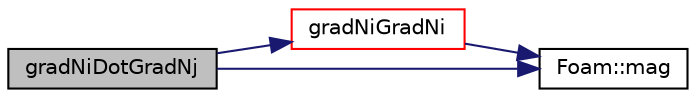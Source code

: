 digraph "gradNiDotGradNj"
{
  bgcolor="transparent";
  edge [fontname="Helvetica",fontsize="10",labelfontname="Helvetica",labelfontsize="10"];
  node [fontname="Helvetica",fontsize="10",shape=record];
  rankdir="LR";
  Node615 [label="gradNiDotGradNj",height=0.2,width=0.4,color="black", fillcolor="grey75", style="filled", fontcolor="black"];
  Node615 -> Node616 [color="midnightblue",fontsize="10",style="solid",fontname="Helvetica"];
  Node616 [label="gradNiGradNi",height=0.2,width=0.4,color="red",URL="$a28741.html#a1f7f1d6cd59e200d3b32a3af88bd9ac1"];
  Node616 -> Node617 [color="midnightblue",fontsize="10",style="solid",fontname="Helvetica"];
  Node617 [label="Foam::mag",height=0.2,width=0.4,color="black",URL="$a21851.html#a929da2a3fdcf3dacbbe0487d3a330dae"];
  Node615 -> Node617 [color="midnightblue",fontsize="10",style="solid",fontname="Helvetica"];
}
